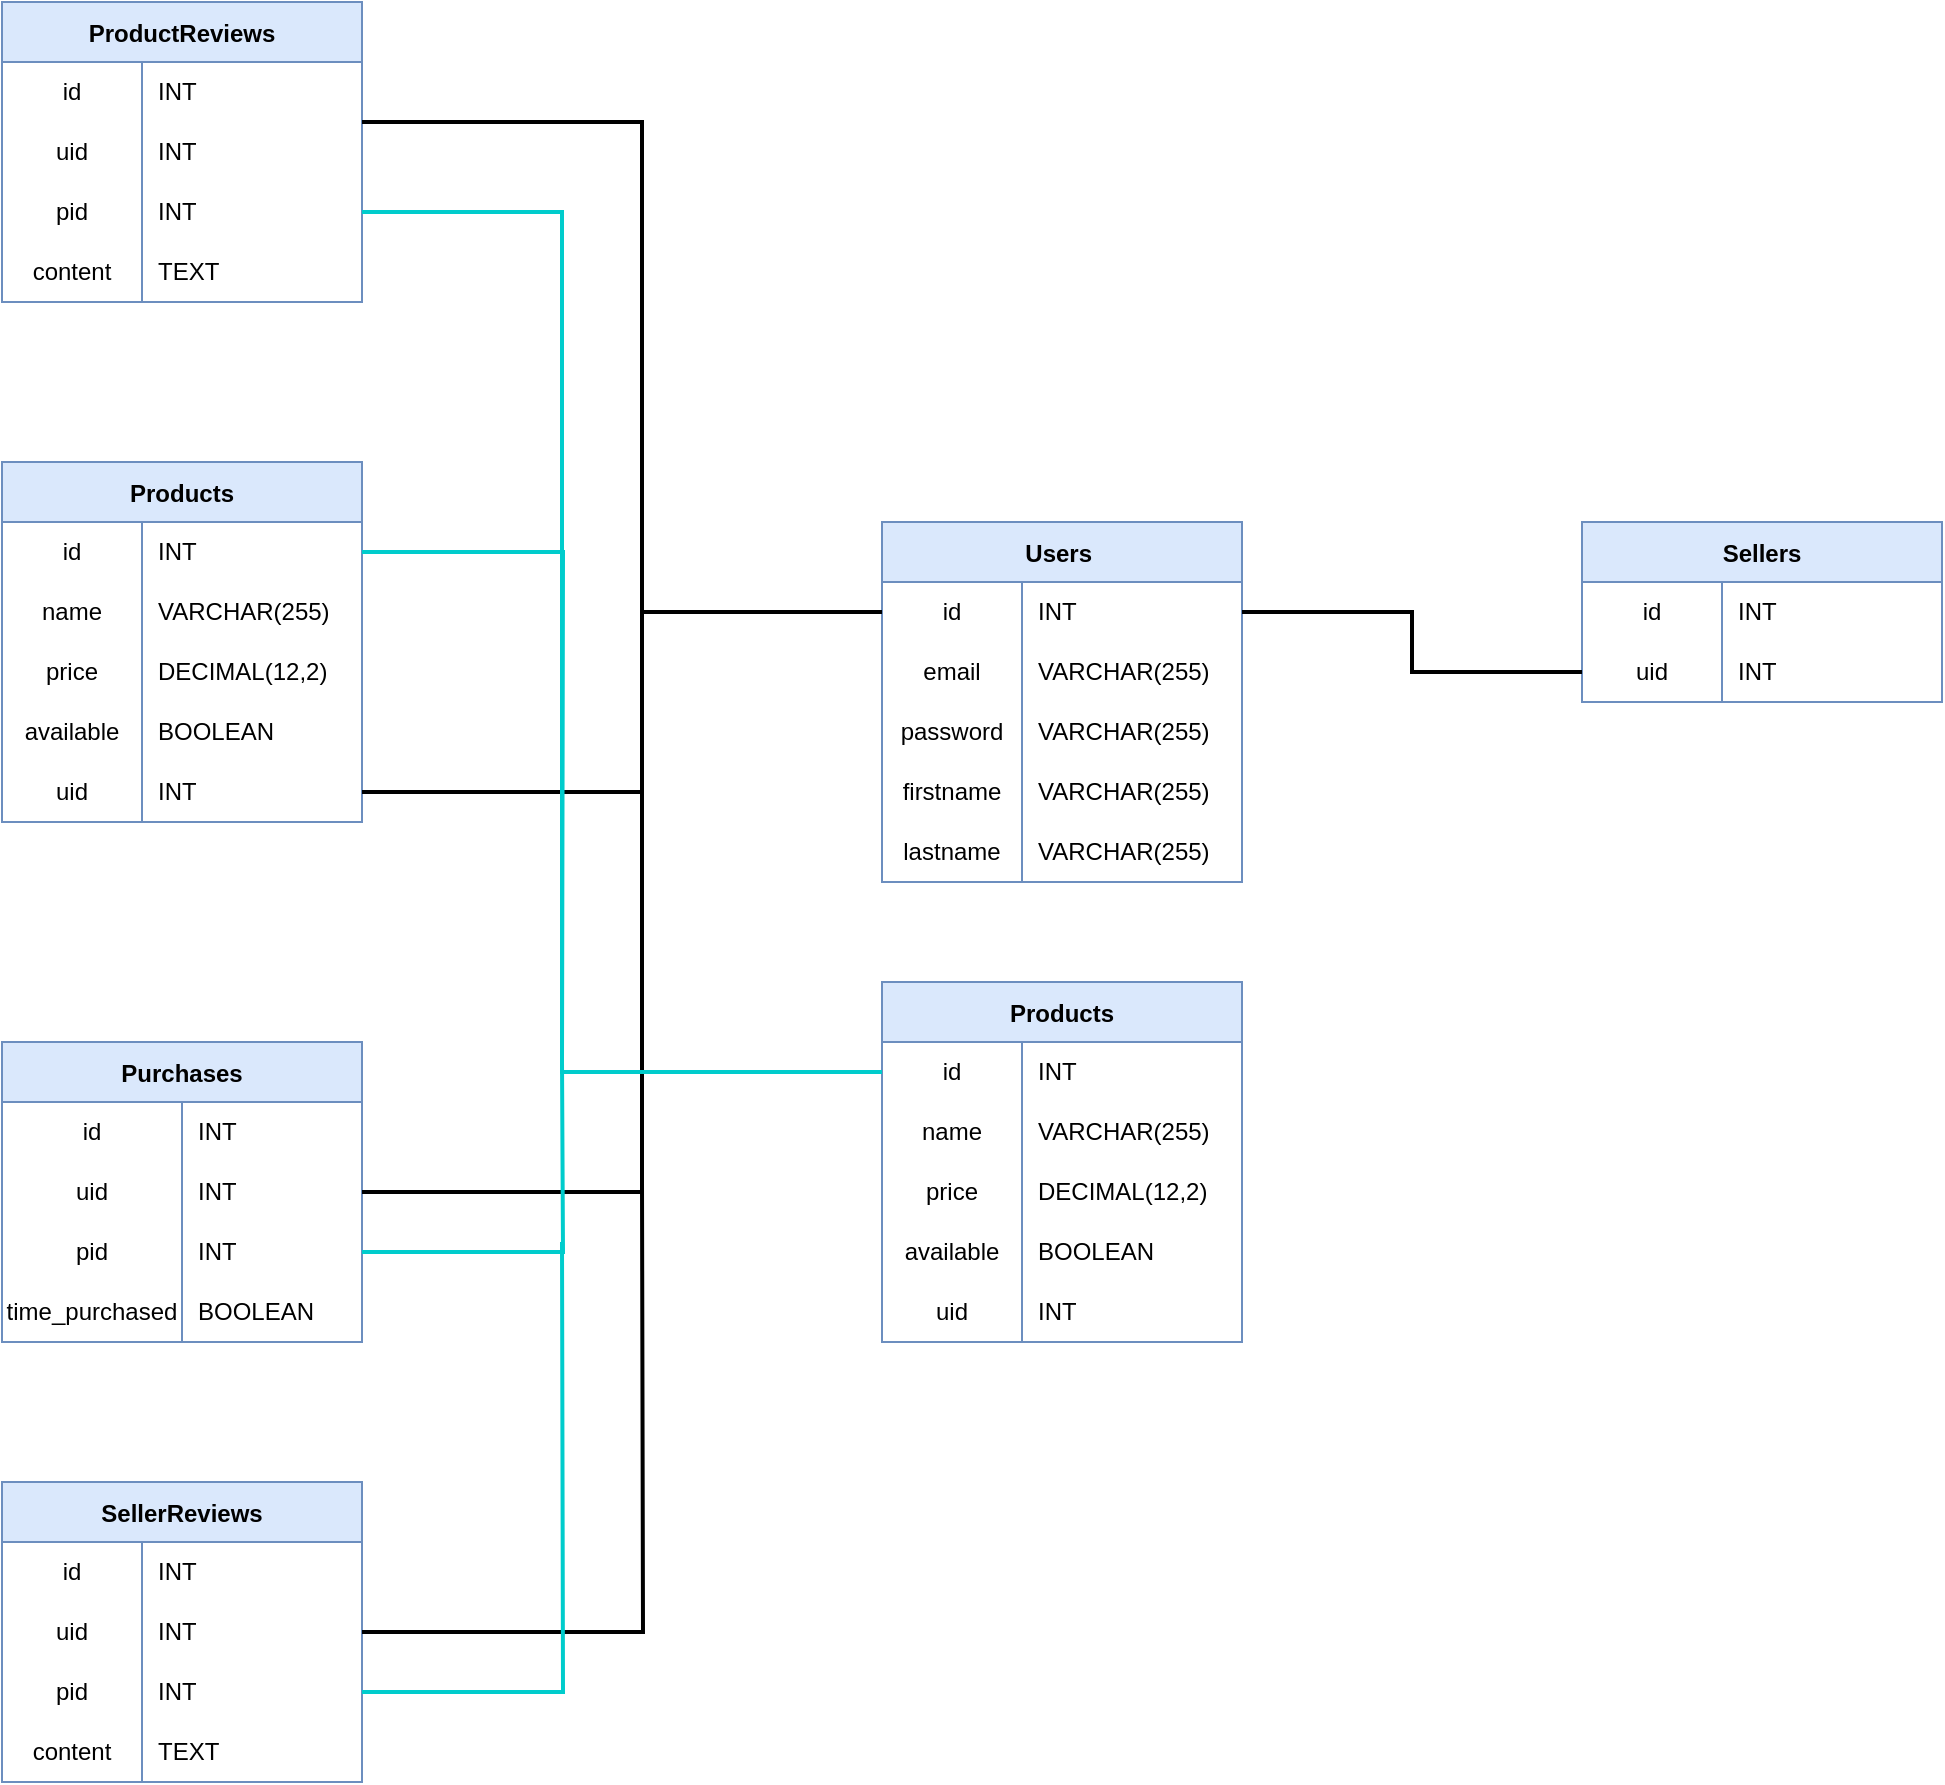 <mxfile version="17.1.3" type="device"><diagram id="ZaEdLcgg36gZG8djx-GC" name="Page-1"><mxGraphModel dx="839" dy="1776" grid="1" gridSize="10" guides="1" tooltips="1" connect="1" arrows="1" fold="1" page="1" pageScale="1" pageWidth="827" pageHeight="1169" math="0" shadow="0"><root><mxCell id="0"/><mxCell id="1" parent="0"/><mxCell id="flQWHMRXKo0_DChCPyTn-1" value="Products" style="shape=table;startSize=30;container=1;collapsible=0;childLayout=tableLayout;fixedRows=1;rowLines=0;fontStyle=1;fillColor=#dae8fc;strokeColor=#6c8ebf;" vertex="1" parent="1"><mxGeometry x="100" y="60" width="180" height="180" as="geometry"/></mxCell><mxCell id="flQWHMRXKo0_DChCPyTn-2" value="" style="shape=tableRow;horizontal=0;startSize=0;swimlaneHead=0;swimlaneBody=0;top=0;left=0;bottom=0;right=0;collapsible=0;dropTarget=0;fillColor=none;points=[[0,0.5],[1,0.5]];portConstraint=eastwest;" vertex="1" parent="flQWHMRXKo0_DChCPyTn-1"><mxGeometry y="30" width="180" height="30" as="geometry"/></mxCell><mxCell id="flQWHMRXKo0_DChCPyTn-3" value="id" style="shape=partialRectangle;html=1;whiteSpace=wrap;connectable=0;fillColor=none;top=0;left=0;bottom=0;right=0;overflow=hidden;pointerEvents=1;" vertex="1" parent="flQWHMRXKo0_DChCPyTn-2"><mxGeometry width="70" height="30" as="geometry"><mxRectangle width="70" height="30" as="alternateBounds"/></mxGeometry></mxCell><mxCell id="flQWHMRXKo0_DChCPyTn-4" value="INT&lt;span style=&quot;white-space: pre&quot;&gt;&#9;&lt;/span&gt;" style="shape=partialRectangle;html=1;whiteSpace=wrap;connectable=0;fillColor=none;top=0;left=0;bottom=0;right=0;align=left;spacingLeft=6;overflow=hidden;" vertex="1" parent="flQWHMRXKo0_DChCPyTn-2"><mxGeometry x="70" width="110" height="30" as="geometry"><mxRectangle width="110" height="30" as="alternateBounds"/></mxGeometry></mxCell><mxCell id="flQWHMRXKo0_DChCPyTn-5" value="" style="shape=tableRow;horizontal=0;startSize=0;swimlaneHead=0;swimlaneBody=0;top=0;left=0;bottom=0;right=0;collapsible=0;dropTarget=0;fillColor=none;points=[[0,0.5],[1,0.5]];portConstraint=eastwest;" vertex="1" parent="flQWHMRXKo0_DChCPyTn-1"><mxGeometry y="60" width="180" height="30" as="geometry"/></mxCell><mxCell id="flQWHMRXKo0_DChCPyTn-6" value="name" style="shape=partialRectangle;html=1;whiteSpace=wrap;connectable=0;fillColor=none;top=0;left=0;bottom=0;right=0;overflow=hidden;" vertex="1" parent="flQWHMRXKo0_DChCPyTn-5"><mxGeometry width="70" height="30" as="geometry"><mxRectangle width="70" height="30" as="alternateBounds"/></mxGeometry></mxCell><mxCell id="flQWHMRXKo0_DChCPyTn-7" value="VARCHAR(255)" style="shape=partialRectangle;html=1;whiteSpace=wrap;connectable=0;fillColor=none;top=0;left=0;bottom=0;right=0;align=left;spacingLeft=6;overflow=hidden;" vertex="1" parent="flQWHMRXKo0_DChCPyTn-5"><mxGeometry x="70" width="110" height="30" as="geometry"><mxRectangle width="110" height="30" as="alternateBounds"/></mxGeometry></mxCell><mxCell id="flQWHMRXKo0_DChCPyTn-8" value="" style="shape=tableRow;horizontal=0;startSize=0;swimlaneHead=0;swimlaneBody=0;top=0;left=0;bottom=0;right=0;collapsible=0;dropTarget=0;fillColor=none;points=[[0,0.5],[1,0.5]];portConstraint=eastwest;" vertex="1" parent="flQWHMRXKo0_DChCPyTn-1"><mxGeometry y="90" width="180" height="30" as="geometry"/></mxCell><mxCell id="flQWHMRXKo0_DChCPyTn-9" value="price" style="shape=partialRectangle;html=1;whiteSpace=wrap;connectable=0;fillColor=none;top=0;left=0;bottom=0;right=0;overflow=hidden;" vertex="1" parent="flQWHMRXKo0_DChCPyTn-8"><mxGeometry width="70" height="30" as="geometry"><mxRectangle width="70" height="30" as="alternateBounds"/></mxGeometry></mxCell><mxCell id="flQWHMRXKo0_DChCPyTn-10" value="DECIMAL(12,2)" style="shape=partialRectangle;html=1;whiteSpace=wrap;connectable=0;fillColor=none;top=0;left=0;bottom=0;right=0;align=left;spacingLeft=6;overflow=hidden;" vertex="1" parent="flQWHMRXKo0_DChCPyTn-8"><mxGeometry x="70" width="110" height="30" as="geometry"><mxRectangle width="110" height="30" as="alternateBounds"/></mxGeometry></mxCell><mxCell id="flQWHMRXKo0_DChCPyTn-20" style="shape=tableRow;horizontal=0;startSize=0;swimlaneHead=0;swimlaneBody=0;top=0;left=0;bottom=0;right=0;collapsible=0;dropTarget=0;fillColor=none;points=[[0,0.5],[1,0.5]];portConstraint=eastwest;" vertex="1" parent="flQWHMRXKo0_DChCPyTn-1"><mxGeometry y="120" width="180" height="30" as="geometry"/></mxCell><mxCell id="flQWHMRXKo0_DChCPyTn-21" value="available" style="shape=partialRectangle;html=1;whiteSpace=wrap;connectable=0;fillColor=none;top=0;left=0;bottom=0;right=0;overflow=hidden;" vertex="1" parent="flQWHMRXKo0_DChCPyTn-20"><mxGeometry width="70" height="30" as="geometry"><mxRectangle width="70" height="30" as="alternateBounds"/></mxGeometry></mxCell><mxCell id="flQWHMRXKo0_DChCPyTn-22" value="BOOLEAN" style="shape=partialRectangle;html=1;whiteSpace=wrap;connectable=0;fillColor=none;top=0;left=0;bottom=0;right=0;align=left;spacingLeft=6;overflow=hidden;" vertex="1" parent="flQWHMRXKo0_DChCPyTn-20"><mxGeometry x="70" width="110" height="30" as="geometry"><mxRectangle width="110" height="30" as="alternateBounds"/></mxGeometry></mxCell><mxCell id="flQWHMRXKo0_DChCPyTn-23" style="shape=tableRow;horizontal=0;startSize=0;swimlaneHead=0;swimlaneBody=0;top=0;left=0;bottom=0;right=0;collapsible=0;dropTarget=0;fillColor=none;points=[[0,0.5],[1,0.5]];portConstraint=eastwest;" vertex="1" parent="flQWHMRXKo0_DChCPyTn-1"><mxGeometry y="150" width="180" height="30" as="geometry"/></mxCell><mxCell id="flQWHMRXKo0_DChCPyTn-24" value="uid" style="shape=partialRectangle;html=1;whiteSpace=wrap;connectable=0;fillColor=none;top=0;left=0;bottom=0;right=0;overflow=hidden;" vertex="1" parent="flQWHMRXKo0_DChCPyTn-23"><mxGeometry width="70" height="30" as="geometry"><mxRectangle width="70" height="30" as="alternateBounds"/></mxGeometry></mxCell><mxCell id="flQWHMRXKo0_DChCPyTn-25" value="INT" style="shape=partialRectangle;html=1;whiteSpace=wrap;connectable=0;fillColor=none;top=0;left=0;bottom=0;right=0;align=left;spacingLeft=6;overflow=hidden;" vertex="1" parent="flQWHMRXKo0_DChCPyTn-23"><mxGeometry x="70" width="110" height="30" as="geometry"><mxRectangle width="110" height="30" as="alternateBounds"/></mxGeometry></mxCell><mxCell id="flQWHMRXKo0_DChCPyTn-26" value="Users " style="shape=table;startSize=30;container=1;collapsible=0;childLayout=tableLayout;fixedRows=1;rowLines=0;fontStyle=1;fillColor=#dae8fc;strokeColor=#6c8ebf;" vertex="1" parent="1"><mxGeometry x="540" y="90" width="180" height="180" as="geometry"/></mxCell><mxCell id="flQWHMRXKo0_DChCPyTn-27" value="" style="shape=tableRow;horizontal=0;startSize=0;swimlaneHead=0;swimlaneBody=0;top=0;left=0;bottom=0;right=0;collapsible=0;dropTarget=0;fillColor=none;points=[[0,0.5],[1,0.5]];portConstraint=eastwest;" vertex="1" parent="flQWHMRXKo0_DChCPyTn-26"><mxGeometry y="30" width="180" height="30" as="geometry"/></mxCell><mxCell id="flQWHMRXKo0_DChCPyTn-28" value="id" style="shape=partialRectangle;html=1;whiteSpace=wrap;connectable=0;fillColor=none;top=0;left=0;bottom=0;right=0;overflow=hidden;pointerEvents=1;" vertex="1" parent="flQWHMRXKo0_DChCPyTn-27"><mxGeometry width="70" height="30" as="geometry"><mxRectangle width="70" height="30" as="alternateBounds"/></mxGeometry></mxCell><mxCell id="flQWHMRXKo0_DChCPyTn-29" value="INT&lt;span style=&quot;white-space: pre&quot;&gt;&#9;&lt;/span&gt;" style="shape=partialRectangle;html=1;whiteSpace=wrap;connectable=0;fillColor=none;top=0;left=0;bottom=0;right=0;align=left;spacingLeft=6;overflow=hidden;" vertex="1" parent="flQWHMRXKo0_DChCPyTn-27"><mxGeometry x="70" width="110" height="30" as="geometry"><mxRectangle width="110" height="30" as="alternateBounds"/></mxGeometry></mxCell><mxCell id="flQWHMRXKo0_DChCPyTn-30" value="" style="shape=tableRow;horizontal=0;startSize=0;swimlaneHead=0;swimlaneBody=0;top=0;left=0;bottom=0;right=0;collapsible=0;dropTarget=0;fillColor=none;points=[[0,0.5],[1,0.5]];portConstraint=eastwest;" vertex="1" parent="flQWHMRXKo0_DChCPyTn-26"><mxGeometry y="60" width="180" height="30" as="geometry"/></mxCell><mxCell id="flQWHMRXKo0_DChCPyTn-31" value="email" style="shape=partialRectangle;html=1;whiteSpace=wrap;connectable=0;fillColor=none;top=0;left=0;bottom=0;right=0;overflow=hidden;" vertex="1" parent="flQWHMRXKo0_DChCPyTn-30"><mxGeometry width="70" height="30" as="geometry"><mxRectangle width="70" height="30" as="alternateBounds"/></mxGeometry></mxCell><mxCell id="flQWHMRXKo0_DChCPyTn-32" value="VARCHAR(255)" style="shape=partialRectangle;html=1;whiteSpace=wrap;connectable=0;fillColor=none;top=0;left=0;bottom=0;right=0;align=left;spacingLeft=6;overflow=hidden;" vertex="1" parent="flQWHMRXKo0_DChCPyTn-30"><mxGeometry x="70" width="110" height="30" as="geometry"><mxRectangle width="110" height="30" as="alternateBounds"/></mxGeometry></mxCell><mxCell id="flQWHMRXKo0_DChCPyTn-33" value="" style="shape=tableRow;horizontal=0;startSize=0;swimlaneHead=0;swimlaneBody=0;top=0;left=0;bottom=0;right=0;collapsible=0;dropTarget=0;fillColor=none;points=[[0,0.5],[1,0.5]];portConstraint=eastwest;" vertex="1" parent="flQWHMRXKo0_DChCPyTn-26"><mxGeometry y="90" width="180" height="30" as="geometry"/></mxCell><mxCell id="flQWHMRXKo0_DChCPyTn-34" value="password" style="shape=partialRectangle;html=1;whiteSpace=wrap;connectable=0;fillColor=none;top=0;left=0;bottom=0;right=0;overflow=hidden;" vertex="1" parent="flQWHMRXKo0_DChCPyTn-33"><mxGeometry width="70" height="30" as="geometry"><mxRectangle width="70" height="30" as="alternateBounds"/></mxGeometry></mxCell><mxCell id="flQWHMRXKo0_DChCPyTn-35" value="VARCHAR(255)" style="shape=partialRectangle;html=1;whiteSpace=wrap;connectable=0;fillColor=none;top=0;left=0;bottom=0;right=0;align=left;spacingLeft=6;overflow=hidden;" vertex="1" parent="flQWHMRXKo0_DChCPyTn-33"><mxGeometry x="70" width="110" height="30" as="geometry"><mxRectangle width="110" height="30" as="alternateBounds"/></mxGeometry></mxCell><mxCell id="flQWHMRXKo0_DChCPyTn-36" style="shape=tableRow;horizontal=0;startSize=0;swimlaneHead=0;swimlaneBody=0;top=0;left=0;bottom=0;right=0;collapsible=0;dropTarget=0;fillColor=none;points=[[0,0.5],[1,0.5]];portConstraint=eastwest;" vertex="1" parent="flQWHMRXKo0_DChCPyTn-26"><mxGeometry y="120" width="180" height="30" as="geometry"/></mxCell><mxCell id="flQWHMRXKo0_DChCPyTn-37" value="firstname" style="shape=partialRectangle;html=1;whiteSpace=wrap;connectable=0;fillColor=none;top=0;left=0;bottom=0;right=0;overflow=hidden;" vertex="1" parent="flQWHMRXKo0_DChCPyTn-36"><mxGeometry width="70" height="30" as="geometry"><mxRectangle width="70" height="30" as="alternateBounds"/></mxGeometry></mxCell><mxCell id="flQWHMRXKo0_DChCPyTn-38" value="VARCHAR(255)" style="shape=partialRectangle;html=1;whiteSpace=wrap;connectable=0;fillColor=none;top=0;left=0;bottom=0;right=0;align=left;spacingLeft=6;overflow=hidden;" vertex="1" parent="flQWHMRXKo0_DChCPyTn-36"><mxGeometry x="70" width="110" height="30" as="geometry"><mxRectangle width="110" height="30" as="alternateBounds"/></mxGeometry></mxCell><mxCell id="flQWHMRXKo0_DChCPyTn-39" style="shape=tableRow;horizontal=0;startSize=0;swimlaneHead=0;swimlaneBody=0;top=0;left=0;bottom=0;right=0;collapsible=0;dropTarget=0;fillColor=none;points=[[0,0.5],[1,0.5]];portConstraint=eastwest;" vertex="1" parent="flQWHMRXKo0_DChCPyTn-26"><mxGeometry y="150" width="180" height="30" as="geometry"/></mxCell><mxCell id="flQWHMRXKo0_DChCPyTn-40" value="lastname" style="shape=partialRectangle;html=1;whiteSpace=wrap;connectable=0;fillColor=none;top=0;left=0;bottom=0;right=0;overflow=hidden;" vertex="1" parent="flQWHMRXKo0_DChCPyTn-39"><mxGeometry width="70" height="30" as="geometry"><mxRectangle width="70" height="30" as="alternateBounds"/></mxGeometry></mxCell><mxCell id="flQWHMRXKo0_DChCPyTn-41" value="VARCHAR(255)" style="shape=partialRectangle;html=1;whiteSpace=wrap;connectable=0;fillColor=none;top=0;left=0;bottom=0;right=0;align=left;spacingLeft=6;overflow=hidden;" vertex="1" parent="flQWHMRXKo0_DChCPyTn-39"><mxGeometry x="70" width="110" height="30" as="geometry"><mxRectangle width="110" height="30" as="alternateBounds"/></mxGeometry></mxCell><mxCell id="flQWHMRXKo0_DChCPyTn-51" style="orthogonalLoop=1;jettySize=auto;html=1;exitX=1;exitY=0.5;exitDx=0;exitDy=0;entryX=0;entryY=0.5;entryDx=0;entryDy=0;fontSize=12;strokeWidth=2;endArrow=none;endFill=0;rounded=0;strokeColor=default;jumpStyle=none;edgeStyle=orthogonalEdgeStyle;" edge="1" parent="1" source="flQWHMRXKo0_DChCPyTn-23" target="flQWHMRXKo0_DChCPyTn-27"><mxGeometry relative="1" as="geometry"><Array as="points"><mxPoint x="420" y="225"/><mxPoint x="420" y="135"/></Array></mxGeometry></mxCell><mxCell id="flQWHMRXKo0_DChCPyTn-52" value="Purchases" style="shape=table;startSize=30;container=1;collapsible=0;childLayout=tableLayout;fixedRows=1;rowLines=0;fontStyle=1;fillColor=#dae8fc;strokeColor=#6c8ebf;" vertex="1" parent="1"><mxGeometry x="100" y="350" width="180" height="150" as="geometry"/></mxCell><mxCell id="flQWHMRXKo0_DChCPyTn-53" value="" style="shape=tableRow;horizontal=0;startSize=0;swimlaneHead=0;swimlaneBody=0;top=0;left=0;bottom=0;right=0;collapsible=0;dropTarget=0;fillColor=none;points=[[0,0.5],[1,0.5]];portConstraint=eastwest;" vertex="1" parent="flQWHMRXKo0_DChCPyTn-52"><mxGeometry y="30" width="180" height="30" as="geometry"/></mxCell><mxCell id="flQWHMRXKo0_DChCPyTn-54" value="id" style="shape=partialRectangle;html=1;whiteSpace=wrap;connectable=0;fillColor=none;top=0;left=0;bottom=0;right=0;overflow=hidden;pointerEvents=1;" vertex="1" parent="flQWHMRXKo0_DChCPyTn-53"><mxGeometry width="90" height="30" as="geometry"><mxRectangle width="90" height="30" as="alternateBounds"/></mxGeometry></mxCell><mxCell id="flQWHMRXKo0_DChCPyTn-55" value="INT&lt;span style=&quot;white-space: pre&quot;&gt;&#9;&lt;/span&gt;" style="shape=partialRectangle;html=1;whiteSpace=wrap;connectable=0;fillColor=none;top=0;left=0;bottom=0;right=0;align=left;spacingLeft=6;overflow=hidden;" vertex="1" parent="flQWHMRXKo0_DChCPyTn-53"><mxGeometry x="90" width="90" height="30" as="geometry"><mxRectangle width="90" height="30" as="alternateBounds"/></mxGeometry></mxCell><mxCell id="flQWHMRXKo0_DChCPyTn-56" value="" style="shape=tableRow;horizontal=0;startSize=0;swimlaneHead=0;swimlaneBody=0;top=0;left=0;bottom=0;right=0;collapsible=0;dropTarget=0;fillColor=none;points=[[0,0.5],[1,0.5]];portConstraint=eastwest;" vertex="1" parent="flQWHMRXKo0_DChCPyTn-52"><mxGeometry y="60" width="180" height="30" as="geometry"/></mxCell><mxCell id="flQWHMRXKo0_DChCPyTn-57" value="uid" style="shape=partialRectangle;html=1;whiteSpace=wrap;connectable=0;fillColor=none;top=0;left=0;bottom=0;right=0;overflow=hidden;" vertex="1" parent="flQWHMRXKo0_DChCPyTn-56"><mxGeometry width="90" height="30" as="geometry"><mxRectangle width="90" height="30" as="alternateBounds"/></mxGeometry></mxCell><mxCell id="flQWHMRXKo0_DChCPyTn-58" value="INT" style="shape=partialRectangle;html=1;whiteSpace=wrap;connectable=0;fillColor=none;top=0;left=0;bottom=0;right=0;align=left;spacingLeft=6;overflow=hidden;" vertex="1" parent="flQWHMRXKo0_DChCPyTn-56"><mxGeometry x="90" width="90" height="30" as="geometry"><mxRectangle width="90" height="30" as="alternateBounds"/></mxGeometry></mxCell><mxCell id="flQWHMRXKo0_DChCPyTn-59" value="" style="shape=tableRow;horizontal=0;startSize=0;swimlaneHead=0;swimlaneBody=0;top=0;left=0;bottom=0;right=0;collapsible=0;dropTarget=0;fillColor=none;points=[[0,0.5],[1,0.5]];portConstraint=eastwest;" vertex="1" parent="flQWHMRXKo0_DChCPyTn-52"><mxGeometry y="90" width="180" height="30" as="geometry"/></mxCell><mxCell id="flQWHMRXKo0_DChCPyTn-60" value="pid" style="shape=partialRectangle;html=1;whiteSpace=wrap;connectable=0;fillColor=none;top=0;left=0;bottom=0;right=0;overflow=hidden;" vertex="1" parent="flQWHMRXKo0_DChCPyTn-59"><mxGeometry width="90" height="30" as="geometry"><mxRectangle width="90" height="30" as="alternateBounds"/></mxGeometry></mxCell><mxCell id="flQWHMRXKo0_DChCPyTn-61" value="INT" style="shape=partialRectangle;html=1;whiteSpace=wrap;connectable=0;fillColor=none;top=0;left=0;bottom=0;right=0;align=left;spacingLeft=6;overflow=hidden;" vertex="1" parent="flQWHMRXKo0_DChCPyTn-59"><mxGeometry x="90" width="90" height="30" as="geometry"><mxRectangle width="90" height="30" as="alternateBounds"/></mxGeometry></mxCell><mxCell id="flQWHMRXKo0_DChCPyTn-62" style="shape=tableRow;horizontal=0;startSize=0;swimlaneHead=0;swimlaneBody=0;top=0;left=0;bottom=0;right=0;collapsible=0;dropTarget=0;fillColor=none;points=[[0,0.5],[1,0.5]];portConstraint=eastwest;" vertex="1" parent="flQWHMRXKo0_DChCPyTn-52"><mxGeometry y="120" width="180" height="30" as="geometry"/></mxCell><mxCell id="flQWHMRXKo0_DChCPyTn-63" value="time_purchased" style="shape=partialRectangle;html=1;whiteSpace=wrap;connectable=0;fillColor=none;top=0;left=0;bottom=0;right=0;overflow=hidden;" vertex="1" parent="flQWHMRXKo0_DChCPyTn-62"><mxGeometry width="90" height="30" as="geometry"><mxRectangle width="90" height="30" as="alternateBounds"/></mxGeometry></mxCell><mxCell id="flQWHMRXKo0_DChCPyTn-64" value="BOOLEAN" style="shape=partialRectangle;html=1;whiteSpace=wrap;connectable=0;fillColor=none;top=0;left=0;bottom=0;right=0;align=left;spacingLeft=6;overflow=hidden;" vertex="1" parent="flQWHMRXKo0_DChCPyTn-62"><mxGeometry x="90" width="90" height="30" as="geometry"><mxRectangle width="90" height="30" as="alternateBounds"/></mxGeometry></mxCell><mxCell id="flQWHMRXKo0_DChCPyTn-74" style="edgeStyle=orthogonalEdgeStyle;rounded=0;jumpStyle=none;orthogonalLoop=1;jettySize=auto;html=1;entryX=0;entryY=0.5;entryDx=0;entryDy=0;fontSize=12;endArrow=none;endFill=0;strokeColor=default;strokeWidth=2;exitX=1;exitY=0.5;exitDx=0;exitDy=0;" edge="1" parent="1" source="flQWHMRXKo0_DChCPyTn-56" target="flQWHMRXKo0_DChCPyTn-27"><mxGeometry relative="1" as="geometry"><Array as="points"><mxPoint x="420" y="425"/><mxPoint x="420" y="135"/></Array></mxGeometry></mxCell><mxCell id="flQWHMRXKo0_DChCPyTn-77" value="ProductReviews" style="shape=table;startSize=30;container=1;collapsible=0;childLayout=tableLayout;fixedRows=1;rowLines=0;fontStyle=1;fillColor=#dae8fc;strokeColor=#6c8ebf;" vertex="1" parent="1"><mxGeometry x="100" y="-170" width="180" height="150" as="geometry"/></mxCell><mxCell id="flQWHMRXKo0_DChCPyTn-78" value="" style="shape=tableRow;horizontal=0;startSize=0;swimlaneHead=0;swimlaneBody=0;top=0;left=0;bottom=0;right=0;collapsible=0;dropTarget=0;fillColor=none;points=[[0,0.5],[1,0.5]];portConstraint=eastwest;" vertex="1" parent="flQWHMRXKo0_DChCPyTn-77"><mxGeometry y="30" width="180" height="30" as="geometry"/></mxCell><mxCell id="flQWHMRXKo0_DChCPyTn-79" value="id" style="shape=partialRectangle;html=1;whiteSpace=wrap;connectable=0;fillColor=none;top=0;left=0;bottom=0;right=0;overflow=hidden;pointerEvents=1;" vertex="1" parent="flQWHMRXKo0_DChCPyTn-78"><mxGeometry width="70" height="30" as="geometry"><mxRectangle width="70" height="30" as="alternateBounds"/></mxGeometry></mxCell><mxCell id="flQWHMRXKo0_DChCPyTn-80" value="INT&lt;span style=&quot;white-space: pre&quot;&gt;&#9;&lt;/span&gt;" style="shape=partialRectangle;html=1;whiteSpace=wrap;connectable=0;fillColor=none;top=0;left=0;bottom=0;right=0;align=left;spacingLeft=6;overflow=hidden;" vertex="1" parent="flQWHMRXKo0_DChCPyTn-78"><mxGeometry x="70" width="110" height="30" as="geometry"><mxRectangle width="110" height="30" as="alternateBounds"/></mxGeometry></mxCell><mxCell id="flQWHMRXKo0_DChCPyTn-81" value="" style="shape=tableRow;horizontal=0;startSize=0;swimlaneHead=0;swimlaneBody=0;top=0;left=0;bottom=0;right=0;collapsible=0;dropTarget=0;fillColor=none;points=[[0,0.5],[1,0.5]];portConstraint=eastwest;" vertex="1" parent="flQWHMRXKo0_DChCPyTn-77"><mxGeometry y="60" width="180" height="30" as="geometry"/></mxCell><mxCell id="flQWHMRXKo0_DChCPyTn-82" value="uid" style="shape=partialRectangle;html=1;whiteSpace=wrap;connectable=0;fillColor=none;top=0;left=0;bottom=0;right=0;overflow=hidden;" vertex="1" parent="flQWHMRXKo0_DChCPyTn-81"><mxGeometry width="70" height="30" as="geometry"><mxRectangle width="70" height="30" as="alternateBounds"/></mxGeometry></mxCell><mxCell id="flQWHMRXKo0_DChCPyTn-83" value="INT" style="shape=partialRectangle;html=1;whiteSpace=wrap;connectable=0;fillColor=none;top=0;left=0;bottom=0;right=0;align=left;spacingLeft=6;overflow=hidden;" vertex="1" parent="flQWHMRXKo0_DChCPyTn-81"><mxGeometry x="70" width="110" height="30" as="geometry"><mxRectangle width="110" height="30" as="alternateBounds"/></mxGeometry></mxCell><mxCell id="flQWHMRXKo0_DChCPyTn-84" value="" style="shape=tableRow;horizontal=0;startSize=0;swimlaneHead=0;swimlaneBody=0;top=0;left=0;bottom=0;right=0;collapsible=0;dropTarget=0;fillColor=none;points=[[0,0.5],[1,0.5]];portConstraint=eastwest;" vertex="1" parent="flQWHMRXKo0_DChCPyTn-77"><mxGeometry y="90" width="180" height="30" as="geometry"/></mxCell><mxCell id="flQWHMRXKo0_DChCPyTn-85" value="pid" style="shape=partialRectangle;html=1;whiteSpace=wrap;connectable=0;fillColor=none;top=0;left=0;bottom=0;right=0;overflow=hidden;" vertex="1" parent="flQWHMRXKo0_DChCPyTn-84"><mxGeometry width="70" height="30" as="geometry"><mxRectangle width="70" height="30" as="alternateBounds"/></mxGeometry></mxCell><mxCell id="flQWHMRXKo0_DChCPyTn-86" value="INT" style="shape=partialRectangle;html=1;whiteSpace=wrap;connectable=0;fillColor=none;top=0;left=0;bottom=0;right=0;align=left;spacingLeft=6;overflow=hidden;" vertex="1" parent="flQWHMRXKo0_DChCPyTn-84"><mxGeometry x="70" width="110" height="30" as="geometry"><mxRectangle width="110" height="30" as="alternateBounds"/></mxGeometry></mxCell><mxCell id="flQWHMRXKo0_DChCPyTn-87" style="shape=tableRow;horizontal=0;startSize=0;swimlaneHead=0;swimlaneBody=0;top=0;left=0;bottom=0;right=0;collapsible=0;dropTarget=0;fillColor=none;points=[[0,0.5],[1,0.5]];portConstraint=eastwest;" vertex="1" parent="flQWHMRXKo0_DChCPyTn-77"><mxGeometry y="120" width="180" height="30" as="geometry"/></mxCell><mxCell id="flQWHMRXKo0_DChCPyTn-88" value="content" style="shape=partialRectangle;html=1;whiteSpace=wrap;connectable=0;fillColor=none;top=0;left=0;bottom=0;right=0;overflow=hidden;" vertex="1" parent="flQWHMRXKo0_DChCPyTn-87"><mxGeometry width="70" height="30" as="geometry"><mxRectangle width="70" height="30" as="alternateBounds"/></mxGeometry></mxCell><mxCell id="flQWHMRXKo0_DChCPyTn-89" value="TEXT" style="shape=partialRectangle;html=1;whiteSpace=wrap;connectable=0;fillColor=none;top=0;left=0;bottom=0;right=0;align=left;spacingLeft=6;overflow=hidden;" vertex="1" parent="flQWHMRXKo0_DChCPyTn-87"><mxGeometry x="70" width="110" height="30" as="geometry"><mxRectangle width="110" height="30" as="alternateBounds"/></mxGeometry></mxCell><mxCell id="flQWHMRXKo0_DChCPyTn-94" style="edgeStyle=orthogonalEdgeStyle;rounded=0;jumpStyle=none;orthogonalLoop=1;jettySize=auto;html=1;fontSize=12;endArrow=none;endFill=0;strokeColor=default;strokeWidth=2;" edge="1" parent="1" source="flQWHMRXKo0_DChCPyTn-81" target="flQWHMRXKo0_DChCPyTn-27"><mxGeometry relative="1" as="geometry"><Array as="points"><mxPoint x="420" y="-110"/><mxPoint x="420" y="135"/></Array></mxGeometry></mxCell><mxCell id="flQWHMRXKo0_DChCPyTn-110" value="SellerReviews" style="shape=table;startSize=30;container=1;collapsible=0;childLayout=tableLayout;fixedRows=1;rowLines=0;fontStyle=1;fillColor=#dae8fc;strokeColor=#6c8ebf;" vertex="1" parent="1"><mxGeometry x="100" y="570" width="180" height="150" as="geometry"/></mxCell><mxCell id="flQWHMRXKo0_DChCPyTn-111" value="" style="shape=tableRow;horizontal=0;startSize=0;swimlaneHead=0;swimlaneBody=0;top=0;left=0;bottom=0;right=0;collapsible=0;dropTarget=0;fillColor=none;points=[[0,0.5],[1,0.5]];portConstraint=eastwest;" vertex="1" parent="flQWHMRXKo0_DChCPyTn-110"><mxGeometry y="30" width="180" height="30" as="geometry"/></mxCell><mxCell id="flQWHMRXKo0_DChCPyTn-112" value="id" style="shape=partialRectangle;html=1;whiteSpace=wrap;connectable=0;fillColor=none;top=0;left=0;bottom=0;right=0;overflow=hidden;pointerEvents=1;" vertex="1" parent="flQWHMRXKo0_DChCPyTn-111"><mxGeometry width="70" height="30" as="geometry"><mxRectangle width="70" height="30" as="alternateBounds"/></mxGeometry></mxCell><mxCell id="flQWHMRXKo0_DChCPyTn-113" value="INT&lt;span style=&quot;white-space: pre&quot;&gt;&#9;&lt;/span&gt;" style="shape=partialRectangle;html=1;whiteSpace=wrap;connectable=0;fillColor=none;top=0;left=0;bottom=0;right=0;align=left;spacingLeft=6;overflow=hidden;" vertex="1" parent="flQWHMRXKo0_DChCPyTn-111"><mxGeometry x="70" width="110" height="30" as="geometry"><mxRectangle width="110" height="30" as="alternateBounds"/></mxGeometry></mxCell><mxCell id="flQWHMRXKo0_DChCPyTn-114" value="" style="shape=tableRow;horizontal=0;startSize=0;swimlaneHead=0;swimlaneBody=0;top=0;left=0;bottom=0;right=0;collapsible=0;dropTarget=0;fillColor=none;points=[[0,0.5],[1,0.5]];portConstraint=eastwest;" vertex="1" parent="flQWHMRXKo0_DChCPyTn-110"><mxGeometry y="60" width="180" height="30" as="geometry"/></mxCell><mxCell id="flQWHMRXKo0_DChCPyTn-115" value="uid" style="shape=partialRectangle;html=1;whiteSpace=wrap;connectable=0;fillColor=none;top=0;left=0;bottom=0;right=0;overflow=hidden;" vertex="1" parent="flQWHMRXKo0_DChCPyTn-114"><mxGeometry width="70" height="30" as="geometry"><mxRectangle width="70" height="30" as="alternateBounds"/></mxGeometry></mxCell><mxCell id="flQWHMRXKo0_DChCPyTn-116" value="INT" style="shape=partialRectangle;html=1;whiteSpace=wrap;connectable=0;fillColor=none;top=0;left=0;bottom=0;right=0;align=left;spacingLeft=6;overflow=hidden;" vertex="1" parent="flQWHMRXKo0_DChCPyTn-114"><mxGeometry x="70" width="110" height="30" as="geometry"><mxRectangle width="110" height="30" as="alternateBounds"/></mxGeometry></mxCell><mxCell id="flQWHMRXKo0_DChCPyTn-117" value="" style="shape=tableRow;horizontal=0;startSize=0;swimlaneHead=0;swimlaneBody=0;top=0;left=0;bottom=0;right=0;collapsible=0;dropTarget=0;fillColor=none;points=[[0,0.5],[1,0.5]];portConstraint=eastwest;" vertex="1" parent="flQWHMRXKo0_DChCPyTn-110"><mxGeometry y="90" width="180" height="30" as="geometry"/></mxCell><mxCell id="flQWHMRXKo0_DChCPyTn-118" value="pid" style="shape=partialRectangle;html=1;whiteSpace=wrap;connectable=0;fillColor=none;top=0;left=0;bottom=0;right=0;overflow=hidden;" vertex="1" parent="flQWHMRXKo0_DChCPyTn-117"><mxGeometry width="70" height="30" as="geometry"><mxRectangle width="70" height="30" as="alternateBounds"/></mxGeometry></mxCell><mxCell id="flQWHMRXKo0_DChCPyTn-119" value="INT" style="shape=partialRectangle;html=1;whiteSpace=wrap;connectable=0;fillColor=none;top=0;left=0;bottom=0;right=0;align=left;spacingLeft=6;overflow=hidden;" vertex="1" parent="flQWHMRXKo0_DChCPyTn-117"><mxGeometry x="70" width="110" height="30" as="geometry"><mxRectangle width="110" height="30" as="alternateBounds"/></mxGeometry></mxCell><mxCell id="flQWHMRXKo0_DChCPyTn-120" style="shape=tableRow;horizontal=0;startSize=0;swimlaneHead=0;swimlaneBody=0;top=0;left=0;bottom=0;right=0;collapsible=0;dropTarget=0;fillColor=none;points=[[0,0.5],[1,0.5]];portConstraint=eastwest;" vertex="1" parent="flQWHMRXKo0_DChCPyTn-110"><mxGeometry y="120" width="180" height="30" as="geometry"/></mxCell><mxCell id="flQWHMRXKo0_DChCPyTn-121" value="content" style="shape=partialRectangle;html=1;whiteSpace=wrap;connectable=0;fillColor=none;top=0;left=0;bottom=0;right=0;overflow=hidden;" vertex="1" parent="flQWHMRXKo0_DChCPyTn-120"><mxGeometry width="70" height="30" as="geometry"><mxRectangle width="70" height="30" as="alternateBounds"/></mxGeometry></mxCell><mxCell id="flQWHMRXKo0_DChCPyTn-122" value="TEXT" style="shape=partialRectangle;html=1;whiteSpace=wrap;connectable=0;fillColor=none;top=0;left=0;bottom=0;right=0;align=left;spacingLeft=6;overflow=hidden;" vertex="1" parent="flQWHMRXKo0_DChCPyTn-120"><mxGeometry x="70" width="110" height="30" as="geometry"><mxRectangle width="110" height="30" as="alternateBounds"/></mxGeometry></mxCell><mxCell id="flQWHMRXKo0_DChCPyTn-124" style="edgeStyle=orthogonalEdgeStyle;rounded=0;jumpStyle=none;orthogonalLoop=1;jettySize=auto;html=1;fontSize=12;endArrow=none;endFill=0;strokeColor=default;strokeWidth=2;" edge="1" parent="1" source="flQWHMRXKo0_DChCPyTn-114"><mxGeometry relative="1" as="geometry"><mxPoint x="420" y="420" as="targetPoint"/></mxGeometry></mxCell><mxCell id="flQWHMRXKo0_DChCPyTn-125" value="Sellers" style="shape=table;startSize=30;container=1;collapsible=0;childLayout=tableLayout;fixedRows=1;rowLines=0;fontStyle=1;fillColor=#dae8fc;strokeColor=#6c8ebf;" vertex="1" parent="1"><mxGeometry x="890" y="90" width="180" height="90" as="geometry"/></mxCell><mxCell id="flQWHMRXKo0_DChCPyTn-126" value="" style="shape=tableRow;horizontal=0;startSize=0;swimlaneHead=0;swimlaneBody=0;top=0;left=0;bottom=0;right=0;collapsible=0;dropTarget=0;fillColor=none;points=[[0,0.5],[1,0.5]];portConstraint=eastwest;" vertex="1" parent="flQWHMRXKo0_DChCPyTn-125"><mxGeometry y="30" width="180" height="30" as="geometry"/></mxCell><mxCell id="flQWHMRXKo0_DChCPyTn-127" value="id" style="shape=partialRectangle;html=1;whiteSpace=wrap;connectable=0;fillColor=none;top=0;left=0;bottom=0;right=0;overflow=hidden;pointerEvents=1;" vertex="1" parent="flQWHMRXKo0_DChCPyTn-126"><mxGeometry width="70" height="30" as="geometry"><mxRectangle width="70" height="30" as="alternateBounds"/></mxGeometry></mxCell><mxCell id="flQWHMRXKo0_DChCPyTn-128" value="INT&lt;span style=&quot;white-space: pre&quot;&gt;&#9;&lt;/span&gt;" style="shape=partialRectangle;html=1;whiteSpace=wrap;connectable=0;fillColor=none;top=0;left=0;bottom=0;right=0;align=left;spacingLeft=6;overflow=hidden;" vertex="1" parent="flQWHMRXKo0_DChCPyTn-126"><mxGeometry x="70" width="110" height="30" as="geometry"><mxRectangle width="110" height="30" as="alternateBounds"/></mxGeometry></mxCell><mxCell id="flQWHMRXKo0_DChCPyTn-129" value="" style="shape=tableRow;horizontal=0;startSize=0;swimlaneHead=0;swimlaneBody=0;top=0;left=0;bottom=0;right=0;collapsible=0;dropTarget=0;fillColor=none;points=[[0,0.5],[1,0.5]];portConstraint=eastwest;" vertex="1" parent="flQWHMRXKo0_DChCPyTn-125"><mxGeometry y="60" width="180" height="30" as="geometry"/></mxCell><mxCell id="flQWHMRXKo0_DChCPyTn-130" value="uid" style="shape=partialRectangle;html=1;whiteSpace=wrap;connectable=0;fillColor=none;top=0;left=0;bottom=0;right=0;overflow=hidden;" vertex="1" parent="flQWHMRXKo0_DChCPyTn-129"><mxGeometry width="70" height="30" as="geometry"><mxRectangle width="70" height="30" as="alternateBounds"/></mxGeometry></mxCell><mxCell id="flQWHMRXKo0_DChCPyTn-131" value="INT" style="shape=partialRectangle;html=1;whiteSpace=wrap;connectable=0;fillColor=none;top=0;left=0;bottom=0;right=0;align=left;spacingLeft=6;overflow=hidden;" vertex="1" parent="flQWHMRXKo0_DChCPyTn-129"><mxGeometry x="70" width="110" height="30" as="geometry"><mxRectangle width="110" height="30" as="alternateBounds"/></mxGeometry></mxCell><mxCell id="flQWHMRXKo0_DChCPyTn-141" style="edgeStyle=orthogonalEdgeStyle;rounded=0;jumpStyle=none;orthogonalLoop=1;jettySize=auto;html=1;fontSize=12;endArrow=none;endFill=0;strokeColor=default;strokeWidth=2;" edge="1" parent="1" source="flQWHMRXKo0_DChCPyTn-129" target="flQWHMRXKo0_DChCPyTn-27"><mxGeometry relative="1" as="geometry"/></mxCell><mxCell id="flQWHMRXKo0_DChCPyTn-142" value="Products" style="shape=table;startSize=30;container=1;collapsible=0;childLayout=tableLayout;fixedRows=1;rowLines=0;fontStyle=1;fillColor=#dae8fc;strokeColor=#6c8ebf;" vertex="1" parent="1"><mxGeometry x="540" y="320" width="180" height="180" as="geometry"/></mxCell><mxCell id="flQWHMRXKo0_DChCPyTn-143" value="" style="shape=tableRow;horizontal=0;startSize=0;swimlaneHead=0;swimlaneBody=0;top=0;left=0;bottom=0;right=0;collapsible=0;dropTarget=0;fillColor=none;points=[[0,0.5],[1,0.5]];portConstraint=eastwest;" vertex="1" parent="flQWHMRXKo0_DChCPyTn-142"><mxGeometry y="30" width="180" height="30" as="geometry"/></mxCell><mxCell id="flQWHMRXKo0_DChCPyTn-144" value="id" style="shape=partialRectangle;html=1;whiteSpace=wrap;connectable=0;fillColor=none;top=0;left=0;bottom=0;right=0;overflow=hidden;pointerEvents=1;" vertex="1" parent="flQWHMRXKo0_DChCPyTn-143"><mxGeometry width="70" height="30" as="geometry"><mxRectangle width="70" height="30" as="alternateBounds"/></mxGeometry></mxCell><mxCell id="flQWHMRXKo0_DChCPyTn-145" value="INT&lt;span style=&quot;white-space: pre&quot;&gt;&#9;&lt;/span&gt;" style="shape=partialRectangle;html=1;whiteSpace=wrap;connectable=0;fillColor=none;top=0;left=0;bottom=0;right=0;align=left;spacingLeft=6;overflow=hidden;" vertex="1" parent="flQWHMRXKo0_DChCPyTn-143"><mxGeometry x="70" width="110" height="30" as="geometry"><mxRectangle width="110" height="30" as="alternateBounds"/></mxGeometry></mxCell><mxCell id="flQWHMRXKo0_DChCPyTn-146" value="" style="shape=tableRow;horizontal=0;startSize=0;swimlaneHead=0;swimlaneBody=0;top=0;left=0;bottom=0;right=0;collapsible=0;dropTarget=0;fillColor=none;points=[[0,0.5],[1,0.5]];portConstraint=eastwest;" vertex="1" parent="flQWHMRXKo0_DChCPyTn-142"><mxGeometry y="60" width="180" height="30" as="geometry"/></mxCell><mxCell id="flQWHMRXKo0_DChCPyTn-147" value="name" style="shape=partialRectangle;html=1;whiteSpace=wrap;connectable=0;fillColor=none;top=0;left=0;bottom=0;right=0;overflow=hidden;" vertex="1" parent="flQWHMRXKo0_DChCPyTn-146"><mxGeometry width="70" height="30" as="geometry"><mxRectangle width="70" height="30" as="alternateBounds"/></mxGeometry></mxCell><mxCell id="flQWHMRXKo0_DChCPyTn-148" value="VARCHAR(255)" style="shape=partialRectangle;html=1;whiteSpace=wrap;connectable=0;fillColor=none;top=0;left=0;bottom=0;right=0;align=left;spacingLeft=6;overflow=hidden;" vertex="1" parent="flQWHMRXKo0_DChCPyTn-146"><mxGeometry x="70" width="110" height="30" as="geometry"><mxRectangle width="110" height="30" as="alternateBounds"/></mxGeometry></mxCell><mxCell id="flQWHMRXKo0_DChCPyTn-149" value="" style="shape=tableRow;horizontal=0;startSize=0;swimlaneHead=0;swimlaneBody=0;top=0;left=0;bottom=0;right=0;collapsible=0;dropTarget=0;fillColor=none;points=[[0,0.5],[1,0.5]];portConstraint=eastwest;" vertex="1" parent="flQWHMRXKo0_DChCPyTn-142"><mxGeometry y="90" width="180" height="30" as="geometry"/></mxCell><mxCell id="flQWHMRXKo0_DChCPyTn-150" value="price" style="shape=partialRectangle;html=1;whiteSpace=wrap;connectable=0;fillColor=none;top=0;left=0;bottom=0;right=0;overflow=hidden;" vertex="1" parent="flQWHMRXKo0_DChCPyTn-149"><mxGeometry width="70" height="30" as="geometry"><mxRectangle width="70" height="30" as="alternateBounds"/></mxGeometry></mxCell><mxCell id="flQWHMRXKo0_DChCPyTn-151" value="DECIMAL(12,2)" style="shape=partialRectangle;html=1;whiteSpace=wrap;connectable=0;fillColor=none;top=0;left=0;bottom=0;right=0;align=left;spacingLeft=6;overflow=hidden;" vertex="1" parent="flQWHMRXKo0_DChCPyTn-149"><mxGeometry x="70" width="110" height="30" as="geometry"><mxRectangle width="110" height="30" as="alternateBounds"/></mxGeometry></mxCell><mxCell id="flQWHMRXKo0_DChCPyTn-152" style="shape=tableRow;horizontal=0;startSize=0;swimlaneHead=0;swimlaneBody=0;top=0;left=0;bottom=0;right=0;collapsible=0;dropTarget=0;fillColor=none;points=[[0,0.5],[1,0.5]];portConstraint=eastwest;" vertex="1" parent="flQWHMRXKo0_DChCPyTn-142"><mxGeometry y="120" width="180" height="30" as="geometry"/></mxCell><mxCell id="flQWHMRXKo0_DChCPyTn-153" value="available" style="shape=partialRectangle;html=1;whiteSpace=wrap;connectable=0;fillColor=none;top=0;left=0;bottom=0;right=0;overflow=hidden;" vertex="1" parent="flQWHMRXKo0_DChCPyTn-152"><mxGeometry width="70" height="30" as="geometry"><mxRectangle width="70" height="30" as="alternateBounds"/></mxGeometry></mxCell><mxCell id="flQWHMRXKo0_DChCPyTn-154" value="BOOLEAN" style="shape=partialRectangle;html=1;whiteSpace=wrap;connectable=0;fillColor=none;top=0;left=0;bottom=0;right=0;align=left;spacingLeft=6;overflow=hidden;" vertex="1" parent="flQWHMRXKo0_DChCPyTn-152"><mxGeometry x="70" width="110" height="30" as="geometry"><mxRectangle width="110" height="30" as="alternateBounds"/></mxGeometry></mxCell><mxCell id="flQWHMRXKo0_DChCPyTn-155" style="shape=tableRow;horizontal=0;startSize=0;swimlaneHead=0;swimlaneBody=0;top=0;left=0;bottom=0;right=0;collapsible=0;dropTarget=0;fillColor=none;points=[[0,0.5],[1,0.5]];portConstraint=eastwest;" vertex="1" parent="flQWHMRXKo0_DChCPyTn-142"><mxGeometry y="150" width="180" height="30" as="geometry"/></mxCell><mxCell id="flQWHMRXKo0_DChCPyTn-156" value="uid" style="shape=partialRectangle;html=1;whiteSpace=wrap;connectable=0;fillColor=none;top=0;left=0;bottom=0;right=0;overflow=hidden;" vertex="1" parent="flQWHMRXKo0_DChCPyTn-155"><mxGeometry width="70" height="30" as="geometry"><mxRectangle width="70" height="30" as="alternateBounds"/></mxGeometry></mxCell><mxCell id="flQWHMRXKo0_DChCPyTn-157" value="INT" style="shape=partialRectangle;html=1;whiteSpace=wrap;connectable=0;fillColor=none;top=0;left=0;bottom=0;right=0;align=left;spacingLeft=6;overflow=hidden;" vertex="1" parent="flQWHMRXKo0_DChCPyTn-155"><mxGeometry x="70" width="110" height="30" as="geometry"><mxRectangle width="110" height="30" as="alternateBounds"/></mxGeometry></mxCell><mxCell id="flQWHMRXKo0_DChCPyTn-160" style="edgeStyle=orthogonalEdgeStyle;rounded=0;jumpStyle=none;orthogonalLoop=1;jettySize=auto;html=1;entryX=1;entryY=0.5;entryDx=0;entryDy=0;fontSize=12;endArrow=none;endFill=0;strokeColor=#00CCCC;strokeWidth=2;" edge="1" parent="1" source="flQWHMRXKo0_DChCPyTn-143" target="flQWHMRXKo0_DChCPyTn-84"><mxGeometry relative="1" as="geometry"><Array as="points"><mxPoint x="380" y="365"/><mxPoint x="380" y="-65"/></Array></mxGeometry></mxCell><mxCell id="flQWHMRXKo0_DChCPyTn-162" style="edgeStyle=orthogonalEdgeStyle;rounded=0;jumpStyle=none;orthogonalLoop=1;jettySize=auto;html=1;fontSize=12;endArrow=none;endFill=0;strokeColor=#00CCCC;strokeWidth=2;" edge="1" parent="1" source="flQWHMRXKo0_DChCPyTn-2"><mxGeometry relative="1" as="geometry"><mxPoint x="380" y="360" as="targetPoint"/></mxGeometry></mxCell><mxCell id="flQWHMRXKo0_DChCPyTn-163" style="edgeStyle=orthogonalEdgeStyle;rounded=0;jumpStyle=none;orthogonalLoop=1;jettySize=auto;html=1;fontSize=12;endArrow=none;endFill=0;strokeColor=#00CCCC;strokeWidth=2;" edge="1" parent="1" source="flQWHMRXKo0_DChCPyTn-59"><mxGeometry relative="1" as="geometry"><mxPoint x="380" y="360" as="targetPoint"/></mxGeometry></mxCell><mxCell id="flQWHMRXKo0_DChCPyTn-164" style="edgeStyle=orthogonalEdgeStyle;rounded=0;jumpStyle=none;orthogonalLoop=1;jettySize=auto;html=1;fontSize=12;endArrow=none;endFill=0;strokeColor=#00CCCC;strokeWidth=2;" edge="1" parent="1" source="flQWHMRXKo0_DChCPyTn-117"><mxGeometry relative="1" as="geometry"><mxPoint x="380" y="450" as="targetPoint"/></mxGeometry></mxCell></root></mxGraphModel></diagram></mxfile>